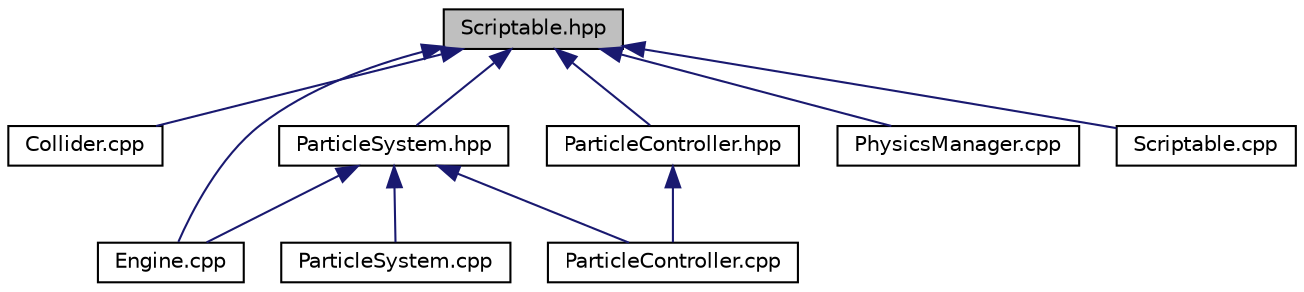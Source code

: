 digraph "Scriptable.hpp"
{
  edge [fontname="Helvetica",fontsize="10",labelfontname="Helvetica",labelfontsize="10"];
  node [fontname="Helvetica",fontsize="10",shape=record];
  Node3 [label="Scriptable.hpp",height=0.2,width=0.4,color="black", fillcolor="grey75", style="filled", fontcolor="black"];
  Node3 -> Node4 [dir="back",color="midnightblue",fontsize="10",style="solid",fontname="Helvetica"];
  Node4 [label="Collider.cpp",height=0.2,width=0.4,color="black", fillcolor="white", style="filled",URL="$_collider_8cpp.html"];
  Node3 -> Node5 [dir="back",color="midnightblue",fontsize="10",style="solid",fontname="Helvetica"];
  Node5 [label="Engine.cpp",height=0.2,width=0.4,color="black", fillcolor="white", style="filled",URL="$_engine_8cpp.html"];
  Node3 -> Node6 [dir="back",color="midnightblue",fontsize="10",style="solid",fontname="Helvetica"];
  Node6 [label="ParticleSystem.hpp",height=0.2,width=0.4,color="black", fillcolor="white", style="filled",URL="$_particle_system_8hpp.html"];
  Node6 -> Node5 [dir="back",color="midnightblue",fontsize="10",style="solid",fontname="Helvetica"];
  Node6 -> Node7 [dir="back",color="midnightblue",fontsize="10",style="solid",fontname="Helvetica"];
  Node7 [label="ParticleController.cpp",height=0.2,width=0.4,color="black", fillcolor="white", style="filled",URL="$_particle_controller_8cpp.html"];
  Node6 -> Node8 [dir="back",color="midnightblue",fontsize="10",style="solid",fontname="Helvetica"];
  Node8 [label="ParticleSystem.cpp",height=0.2,width=0.4,color="black", fillcolor="white", style="filled",URL="$_particle_system_8cpp.html"];
  Node3 -> Node9 [dir="back",color="midnightblue",fontsize="10",style="solid",fontname="Helvetica"];
  Node9 [label="ParticleController.hpp",height=0.2,width=0.4,color="black", fillcolor="white", style="filled",URL="$_particle_controller_8hpp.html"];
  Node9 -> Node7 [dir="back",color="midnightblue",fontsize="10",style="solid",fontname="Helvetica"];
  Node3 -> Node10 [dir="back",color="midnightblue",fontsize="10",style="solid",fontname="Helvetica"];
  Node10 [label="PhysicsManager.cpp",height=0.2,width=0.4,color="black", fillcolor="white", style="filled",URL="$_physics_manager_8cpp.html"];
  Node3 -> Node11 [dir="back",color="midnightblue",fontsize="10",style="solid",fontname="Helvetica"];
  Node11 [label="Scriptable.cpp",height=0.2,width=0.4,color="black", fillcolor="white", style="filled",URL="$_scriptable_8cpp.html"];
}
